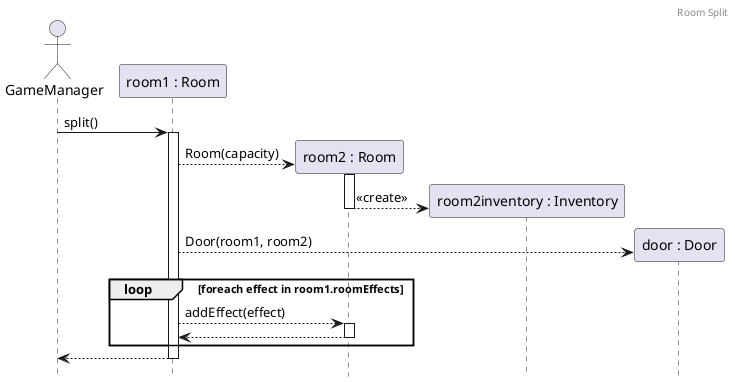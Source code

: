 @startuml RoomSplit
header Room Split
hide footbox

actor gm as "GameManager"
participant r1 as "room1 : Room"

gm -> r1 ++ : split()

create r2 as "room2 : Room"
r1 --> r2 ++: Room(capacity)
create r2i as "room2inventory : Inventory"
r2 --> r2i --: <<create>>

create d as "door : Door"
r1 --> d : Door(room1, room2)

' az ajtó hozzáadás ezek szerint belső működés

loop foreach effect in room1.roomEffects
    r1 --> r2 ++ : addEffect(effect)
    return
end
return

@enduml